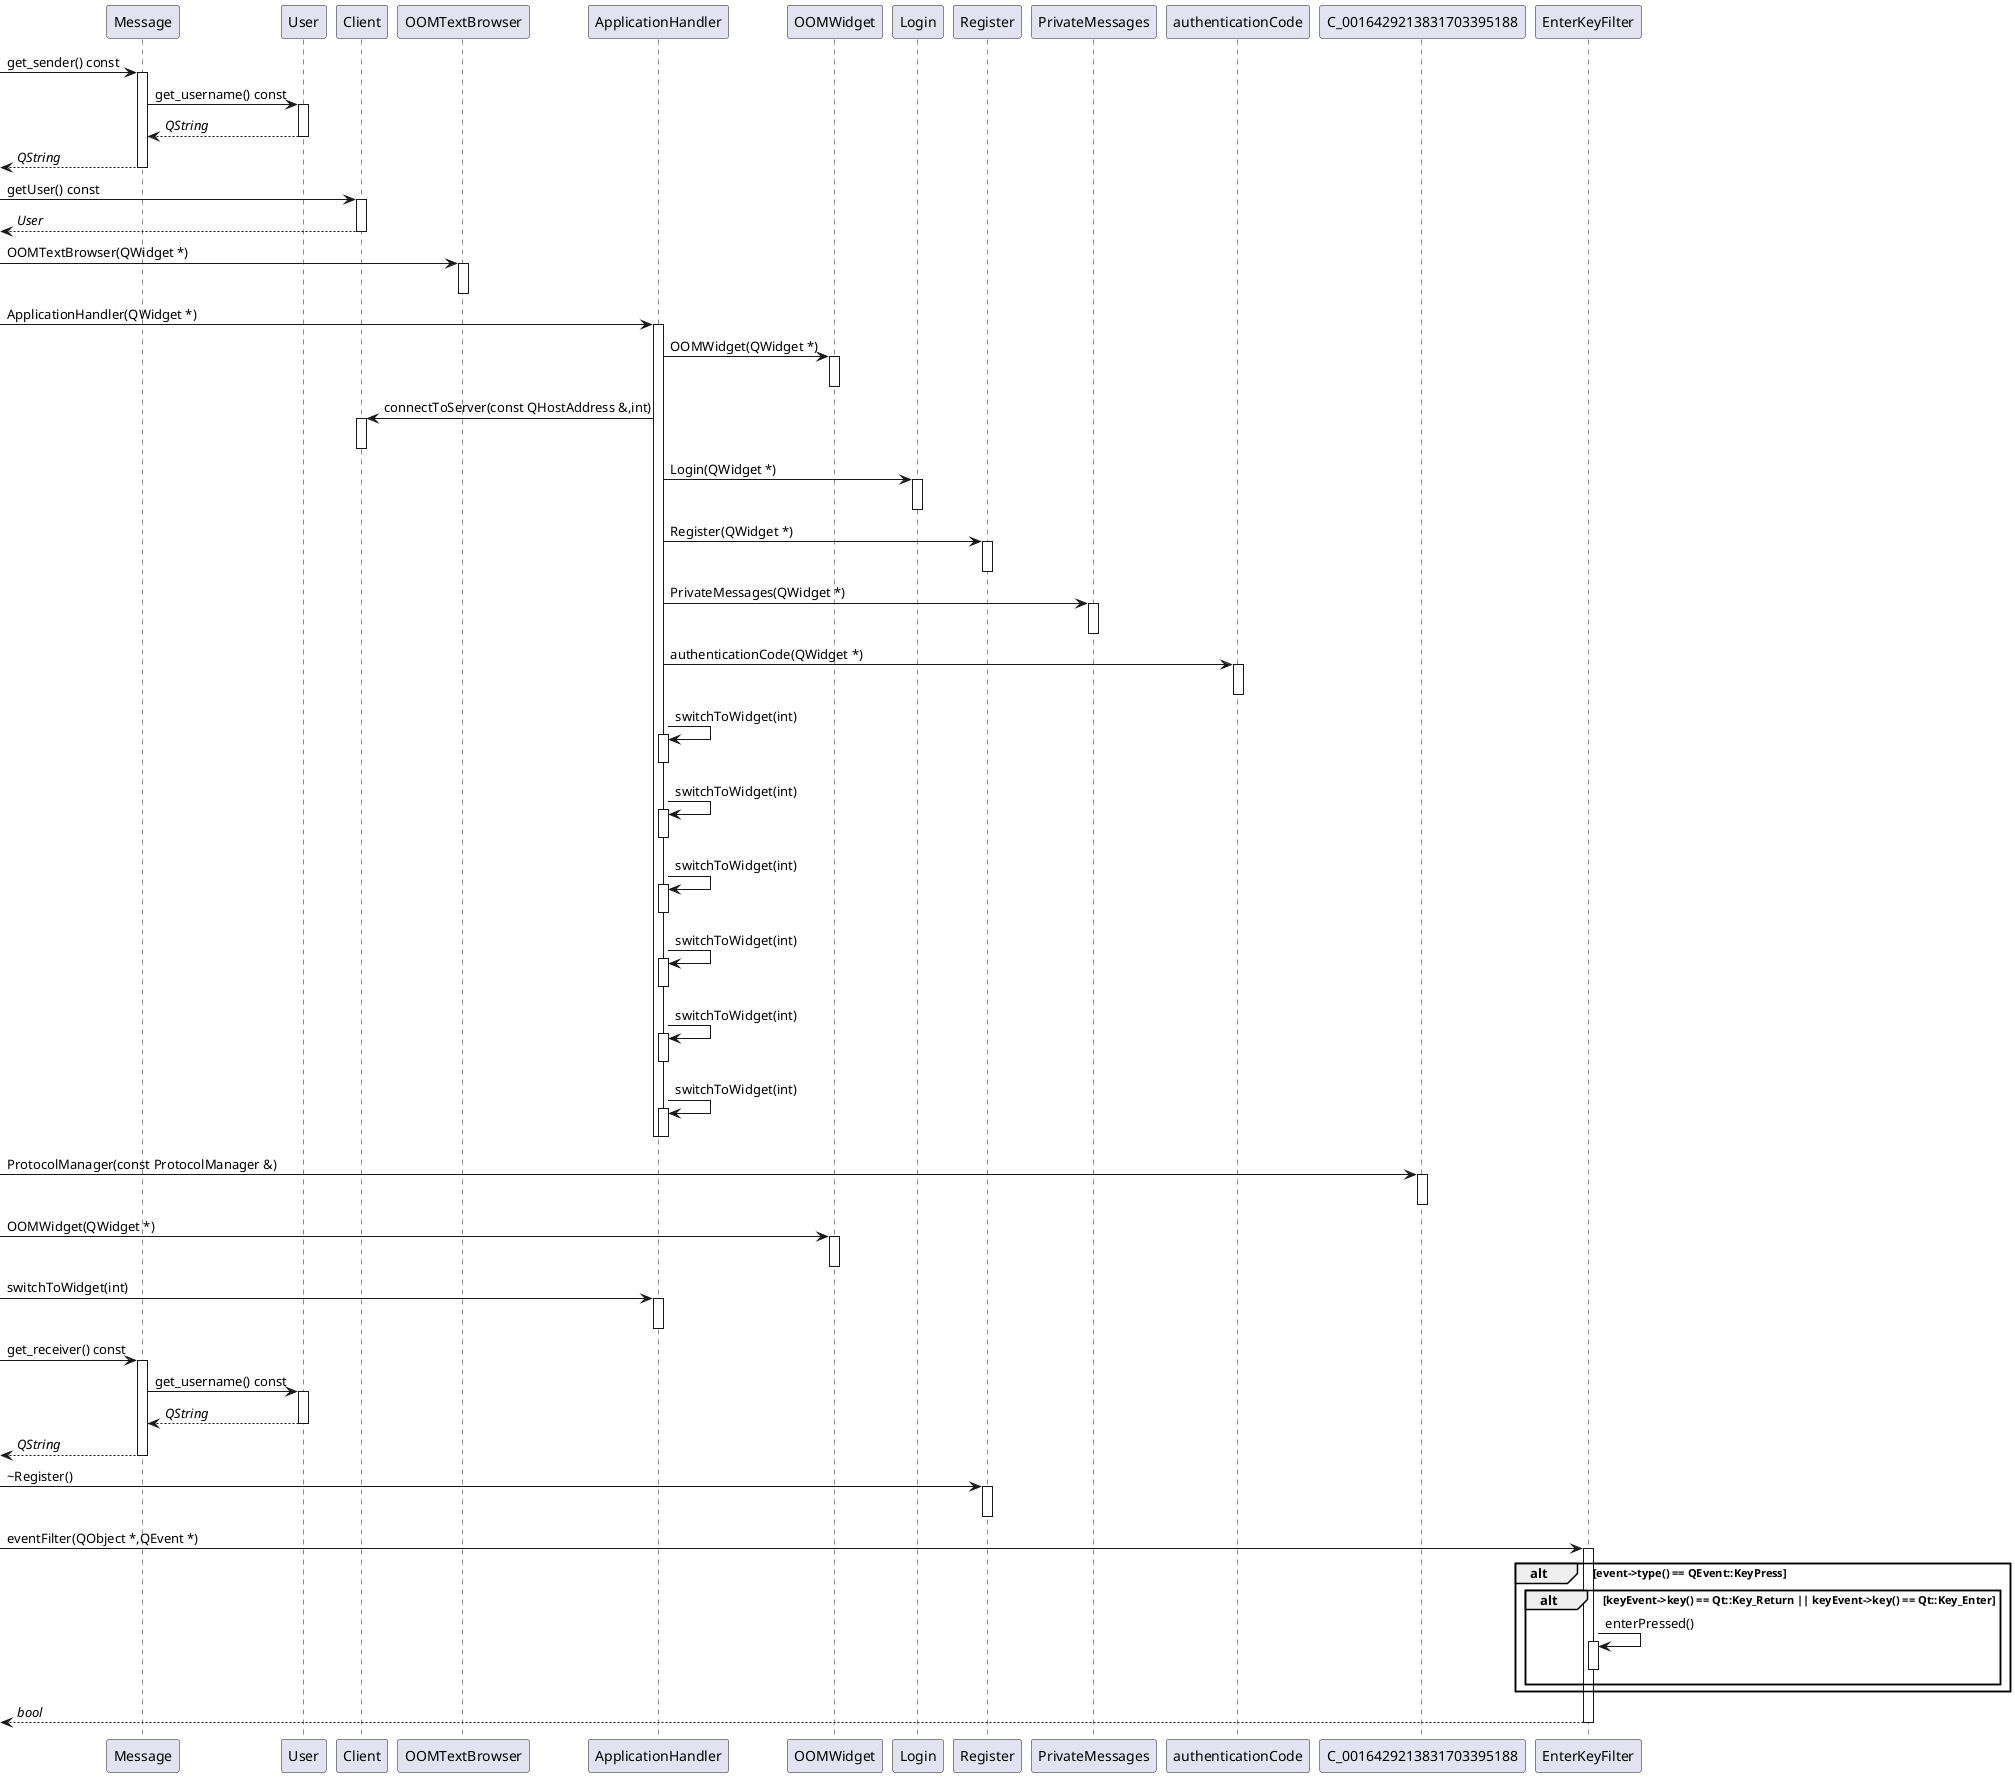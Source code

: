 @startuml
participant "Message" as C_0014824791405600746196
[-> C_0014824791405600746196 : get_sender() const
activate C_0014824791405600746196
participant "User" as C_0013909460443608576024
C_0014824791405600746196 -> C_0013909460443608576024 : get_username() const
activate C_0013909460443608576024
C_0013909460443608576024 --> C_0014824791405600746196 : //QString//
deactivate C_0013909460443608576024
[<-- C_0014824791405600746196 : //QString//
deactivate C_0014824791405600746196
participant "Client" as C_0009036792685107474111
[-> C_0009036792685107474111 : getUser() const
activate C_0009036792685107474111
[<-- C_0009036792685107474111 : //User//
deactivate C_0009036792685107474111
participant "OOMTextBrowser" as C_0012896982152753567421
[-> C_0012896982152753567421 : OOMTextBrowser(QWidget *)
activate C_0012896982152753567421
deactivate C_0012896982152753567421
participant "ApplicationHandler" as C_0000542423727397848991
[-> C_0000542423727397848991 : ApplicationHandler(QWidget *)
activate C_0000542423727397848991
participant "OOMWidget" as C_0014848441550523525489
C_0000542423727397848991 -> C_0014848441550523525489 : OOMWidget(QWidget *)
activate C_0014848441550523525489
deactivate C_0014848441550523525489
C_0000542423727397848991 -> C_0009036792685107474111 : connectToServer(const QHostAddress &,int)
activate C_0009036792685107474111
deactivate C_0009036792685107474111
participant "Login" as C_0003822774298956646229
C_0000542423727397848991 -> C_0003822774298956646229 : Login(QWidget *)
activate C_0003822774298956646229
deactivate C_0003822774298956646229
participant "Register" as C_0007926232458949256986
C_0000542423727397848991 -> C_0007926232458949256986 : Register(QWidget *)
activate C_0007926232458949256986
deactivate C_0007926232458949256986
participant "PrivateMessages" as C_0011157448002936184542
C_0000542423727397848991 -> C_0011157448002936184542 : PrivateMessages(QWidget *)
activate C_0011157448002936184542
deactivate C_0011157448002936184542
participant "authenticationCode" as C_0003481361528423082635
C_0000542423727397848991 -> C_0003481361528423082635 : authenticationCode(QWidget *)
activate C_0003481361528423082635
deactivate C_0003481361528423082635
C_0000542423727397848991 -> C_0000542423727397848991 : switchToWidget(int)
activate C_0000542423727397848991
deactivate C_0000542423727397848991
C_0000542423727397848991 -> C_0000542423727397848991 : switchToWidget(int)
activate C_0000542423727397848991
deactivate C_0000542423727397848991
C_0000542423727397848991 -> C_0000542423727397848991 : switchToWidget(int)
activate C_0000542423727397848991
deactivate C_0000542423727397848991
C_0000542423727397848991 -> C_0000542423727397848991 : switchToWidget(int)
activate C_0000542423727397848991
deactivate C_0000542423727397848991
C_0000542423727397848991 -> C_0000542423727397848991 : switchToWidget(int)
activate C_0000542423727397848991
deactivate C_0000542423727397848991
C_0000542423727397848991 -> C_0000542423727397848991 : switchToWidget(int)
activate C_0000542423727397848991
deactivate C_0000542423727397848991
deactivate C_0000542423727397848991
[-> C_0016429213831703395188 : ProtocolManager(const ProtocolManager &)
activate C_0016429213831703395188
deactivate C_0016429213831703395188
[-> C_0014848441550523525489 : OOMWidget(QWidget *)
activate C_0014848441550523525489
deactivate C_0014848441550523525489
[-> C_0000542423727397848991 : switchToWidget(int)
activate C_0000542423727397848991
deactivate C_0000542423727397848991
[-> C_0014824791405600746196 : get_receiver() const
activate C_0014824791405600746196
C_0014824791405600746196 -> C_0013909460443608576024 : get_username() const
activate C_0013909460443608576024
C_0013909460443608576024 --> C_0014824791405600746196 : //QString//
deactivate C_0013909460443608576024
[<-- C_0014824791405600746196 : //QString//
deactivate C_0014824791405600746196
[-> C_0007926232458949256986 : ~Register()
activate C_0007926232458949256986
deactivate C_0007926232458949256986
participant "EnterKeyFilter" as C_0012803028418620508859
[-> C_0012803028418620508859 : eventFilter(QObject *,QEvent *)
activate C_0012803028418620508859
alt event->type() == QEvent::KeyPress
alt keyEvent->key() == Qt::Key_Return || keyEvent->key() == Qt::Key_Enter
C_0012803028418620508859 -> C_0012803028418620508859 : enterPressed()
activate C_0012803028418620508859
deactivate C_0012803028418620508859
end
end
[<-- C_0012803028418620508859 : //bool//
deactivate C_0012803028418620508859

'Generated with clang-uml, version 0.6.0
'LLVM version clang version 18.1.8 (Fedora 18.1.8-1.fc40)
@enduml
